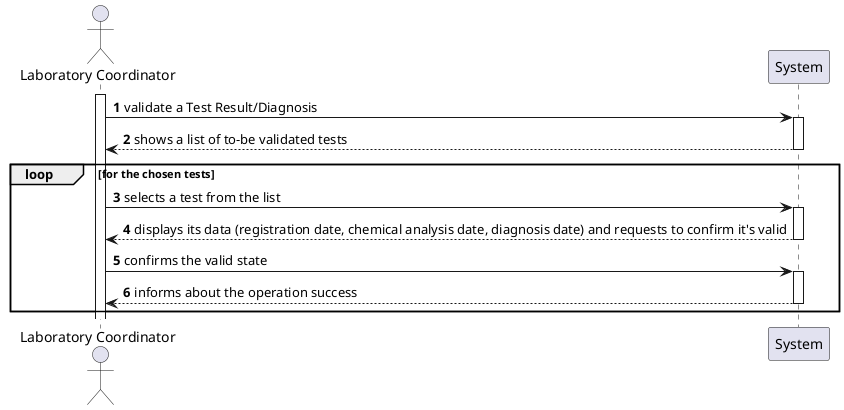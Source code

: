 @startuml
autonumber

actor "Laboratory Coordinator" as labC
activate labC

labC -> System ++: validate a Test Result/Diagnosis
System --> labC --: shows a list of to-be validated tests
loop for the chosen tests
labC -> System ++: selects a test from the list
System -->  labC --: displays its data (registration date, chemical analysis date, diagnosis date) and requests to confirm it's valid
labC ->  System ++: confirms the valid state
System --> labC --: informs about the operation success
end

@enduml